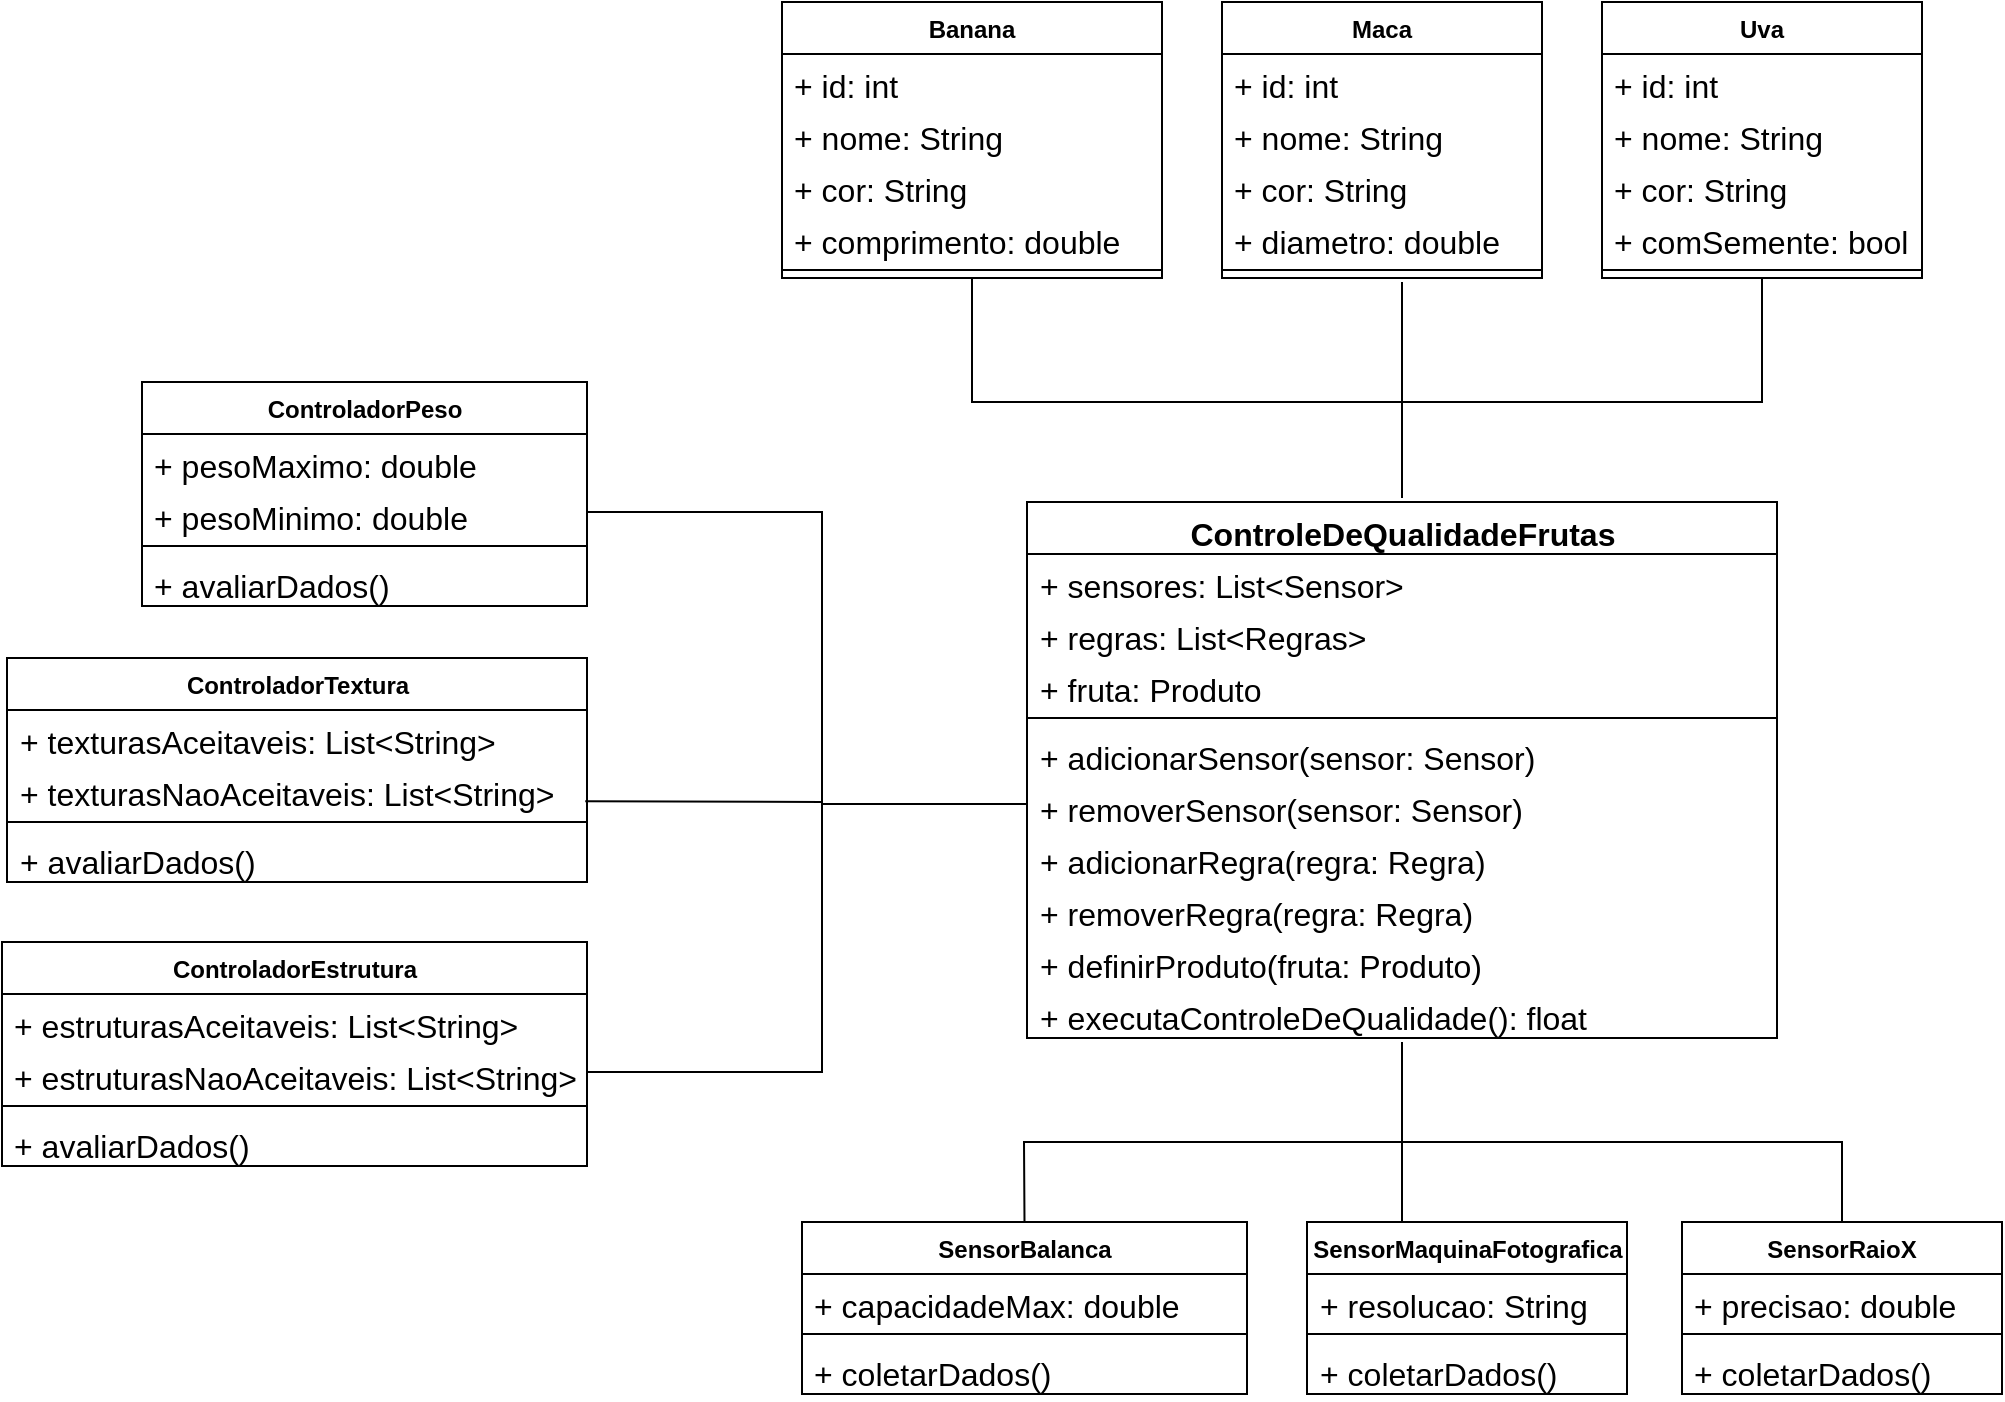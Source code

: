 <mxfile version="22.1.11" type="github">
  <diagram name="Página-1" id="OzA9h-8FNT0asoqhPJbX">
    <mxGraphModel dx="4076" dy="1560" grid="1" gridSize="10" guides="1" tooltips="1" connect="1" arrows="1" fold="1" page="1" pageScale="1" pageWidth="827" pageHeight="1169" math="0" shadow="0">
      <root>
        <mxCell id="0" />
        <mxCell id="1" parent="0" />
        <mxCell id="4miIxBctBiILL3JAYqLI-9" value="SensorBalanca" style="swimlane;fontStyle=1;align=center;verticalAlign=top;childLayout=stackLayout;horizontal=1;startSize=26;horizontalStack=0;resizeParent=1;resizeParentMax=0;resizeLast=0;collapsible=1;marginBottom=0;whiteSpace=wrap;html=1;" vertex="1" parent="1">
          <mxGeometry x="200" y="800" width="222.5" height="86" as="geometry" />
        </mxCell>
        <mxCell id="4miIxBctBiILL3JAYqLI-64" value="+ capacidadeMax: double" style="text;strokeColor=none;fillColor=none;align=left;verticalAlign=top;spacingLeft=4;spacingRight=4;overflow=hidden;rotatable=0;points=[[0,0.5],[1,0.5]];portConstraint=eastwest;whiteSpace=wrap;html=1;fontSize=16;" vertex="1" parent="4miIxBctBiILL3JAYqLI-9">
          <mxGeometry y="26" width="222.5" height="26" as="geometry" />
        </mxCell>
        <mxCell id="4miIxBctBiILL3JAYqLI-11" value="" style="line;strokeWidth=1;fillColor=none;align=left;verticalAlign=middle;spacingTop=-1;spacingLeft=3;spacingRight=3;rotatable=0;labelPosition=right;points=[];portConstraint=eastwest;strokeColor=inherit;" vertex="1" parent="4miIxBctBiILL3JAYqLI-9">
          <mxGeometry y="52" width="222.5" height="8" as="geometry" />
        </mxCell>
        <mxCell id="4miIxBctBiILL3JAYqLI-65" value="+ coletarDados()" style="text;strokeColor=none;fillColor=none;align=left;verticalAlign=top;spacingLeft=4;spacingRight=4;overflow=hidden;rotatable=0;points=[[0,0.5],[1,0.5]];portConstraint=eastwest;whiteSpace=wrap;html=1;fontSize=16;" vertex="1" parent="4miIxBctBiILL3JAYqLI-9">
          <mxGeometry y="60" width="222.5" height="26" as="geometry" />
        </mxCell>
        <mxCell id="4miIxBctBiILL3JAYqLI-13" value="SensorMaquinaFotografica" style="swimlane;fontStyle=1;align=center;verticalAlign=top;childLayout=stackLayout;horizontal=1;startSize=26;horizontalStack=0;resizeParent=1;resizeParentMax=0;resizeLast=0;collapsible=1;marginBottom=0;whiteSpace=wrap;html=1;" vertex="1" parent="1">
          <mxGeometry x="452.5" y="800" width="160" height="86" as="geometry" />
        </mxCell>
        <mxCell id="4miIxBctBiILL3JAYqLI-68" value="+ resolucao: String" style="text;strokeColor=none;fillColor=none;align=left;verticalAlign=top;spacingLeft=4;spacingRight=4;overflow=hidden;rotatable=0;points=[[0,0.5],[1,0.5]];portConstraint=eastwest;whiteSpace=wrap;html=1;fontSize=16;" vertex="1" parent="4miIxBctBiILL3JAYqLI-13">
          <mxGeometry y="26" width="160" height="26" as="geometry" />
        </mxCell>
        <mxCell id="4miIxBctBiILL3JAYqLI-15" value="" style="line;strokeWidth=1;fillColor=none;align=left;verticalAlign=middle;spacingTop=-1;spacingLeft=3;spacingRight=3;rotatable=0;labelPosition=right;points=[];portConstraint=eastwest;strokeColor=inherit;" vertex="1" parent="4miIxBctBiILL3JAYqLI-13">
          <mxGeometry y="52" width="160" height="8" as="geometry" />
        </mxCell>
        <mxCell id="4miIxBctBiILL3JAYqLI-66" value="+ coletarDados()" style="text;strokeColor=none;fillColor=none;align=left;verticalAlign=top;spacingLeft=4;spacingRight=4;overflow=hidden;rotatable=0;points=[[0,0.5],[1,0.5]];portConstraint=eastwest;whiteSpace=wrap;html=1;fontSize=16;" vertex="1" parent="4miIxBctBiILL3JAYqLI-13">
          <mxGeometry y="60" width="160" height="26" as="geometry" />
        </mxCell>
        <mxCell id="4miIxBctBiILL3JAYqLI-17" value="Banana" style="swimlane;fontStyle=1;align=center;verticalAlign=top;childLayout=stackLayout;horizontal=1;startSize=26;horizontalStack=0;resizeParent=1;resizeParentMax=0;resizeLast=0;collapsible=1;marginBottom=0;whiteSpace=wrap;html=1;" vertex="1" parent="1">
          <mxGeometry x="190" y="190" width="190" height="138" as="geometry" />
        </mxCell>
        <mxCell id="4miIxBctBiILL3JAYqLI-48" value="+ id: int" style="text;strokeColor=none;fillColor=none;align=left;verticalAlign=top;spacingLeft=4;spacingRight=4;overflow=hidden;rotatable=0;points=[[0,0.5],[1,0.5]];portConstraint=eastwest;whiteSpace=wrap;html=1;fontSize=16;" vertex="1" parent="4miIxBctBiILL3JAYqLI-17">
          <mxGeometry y="26" width="190" height="26" as="geometry" />
        </mxCell>
        <mxCell id="4miIxBctBiILL3JAYqLI-49" value="+ nome: String" style="text;strokeColor=none;fillColor=none;align=left;verticalAlign=top;spacingLeft=4;spacingRight=4;overflow=hidden;rotatable=0;points=[[0,0.5],[1,0.5]];portConstraint=eastwest;whiteSpace=wrap;html=1;fontSize=16;" vertex="1" parent="4miIxBctBiILL3JAYqLI-17">
          <mxGeometry y="52" width="190" height="26" as="geometry" />
        </mxCell>
        <mxCell id="4miIxBctBiILL3JAYqLI-50" value="+ cor: String" style="text;strokeColor=none;fillColor=none;align=left;verticalAlign=top;spacingLeft=4;spacingRight=4;overflow=hidden;rotatable=0;points=[[0,0.5],[1,0.5]];portConstraint=eastwest;whiteSpace=wrap;html=1;fontSize=16;" vertex="1" parent="4miIxBctBiILL3JAYqLI-17">
          <mxGeometry y="78" width="190" height="26" as="geometry" />
        </mxCell>
        <mxCell id="4miIxBctBiILL3JAYqLI-51" value="+ comprimento: double" style="text;strokeColor=none;fillColor=none;align=left;verticalAlign=top;spacingLeft=4;spacingRight=4;overflow=hidden;rotatable=0;points=[[0,0.5],[1,0.5]];portConstraint=eastwest;whiteSpace=wrap;html=1;fontSize=16;" vertex="1" parent="4miIxBctBiILL3JAYqLI-17">
          <mxGeometry y="104" width="190" height="26" as="geometry" />
        </mxCell>
        <mxCell id="4miIxBctBiILL3JAYqLI-19" value="" style="line;strokeWidth=1;fillColor=none;align=left;verticalAlign=middle;spacingTop=-1;spacingLeft=3;spacingRight=3;rotatable=0;labelPosition=right;points=[];portConstraint=eastwest;strokeColor=inherit;" vertex="1" parent="4miIxBctBiILL3JAYqLI-17">
          <mxGeometry y="130" width="190" height="8" as="geometry" />
        </mxCell>
        <mxCell id="4miIxBctBiILL3JAYqLI-21" value="Maca" style="swimlane;fontStyle=1;align=center;verticalAlign=top;childLayout=stackLayout;horizontal=1;startSize=26;horizontalStack=0;resizeParent=1;resizeParentMax=0;resizeLast=0;collapsible=1;marginBottom=0;whiteSpace=wrap;html=1;" vertex="1" parent="1">
          <mxGeometry x="410" y="190" width="160" height="138" as="geometry" />
        </mxCell>
        <mxCell id="4miIxBctBiILL3JAYqLI-52" value="+ id: int" style="text;strokeColor=none;fillColor=none;align=left;verticalAlign=top;spacingLeft=4;spacingRight=4;overflow=hidden;rotatable=0;points=[[0,0.5],[1,0.5]];portConstraint=eastwest;whiteSpace=wrap;html=1;fontSize=16;" vertex="1" parent="4miIxBctBiILL3JAYqLI-21">
          <mxGeometry y="26" width="160" height="26" as="geometry" />
        </mxCell>
        <mxCell id="4miIxBctBiILL3JAYqLI-53" value="+ nome: String" style="text;strokeColor=none;fillColor=none;align=left;verticalAlign=top;spacingLeft=4;spacingRight=4;overflow=hidden;rotatable=0;points=[[0,0.5],[1,0.5]];portConstraint=eastwest;whiteSpace=wrap;html=1;fontSize=16;" vertex="1" parent="4miIxBctBiILL3JAYqLI-21">
          <mxGeometry y="52" width="160" height="26" as="geometry" />
        </mxCell>
        <mxCell id="4miIxBctBiILL3JAYqLI-54" value="+ cor: String" style="text;strokeColor=none;fillColor=none;align=left;verticalAlign=top;spacingLeft=4;spacingRight=4;overflow=hidden;rotatable=0;points=[[0,0.5],[1,0.5]];portConstraint=eastwest;whiteSpace=wrap;html=1;fontSize=16;" vertex="1" parent="4miIxBctBiILL3JAYqLI-21">
          <mxGeometry y="78" width="160" height="26" as="geometry" />
        </mxCell>
        <mxCell id="4miIxBctBiILL3JAYqLI-60" value="" style="endArrow=none;html=1;rounded=0;" edge="1" parent="4miIxBctBiILL3JAYqLI-21">
          <mxGeometry width="50" height="50" relative="1" as="geometry">
            <mxPoint x="90" y="248" as="sourcePoint" />
            <mxPoint x="90" y="200" as="targetPoint" />
          </mxGeometry>
        </mxCell>
        <mxCell id="4miIxBctBiILL3JAYqLI-55" value="+ diametro: double" style="text;strokeColor=none;fillColor=none;align=left;verticalAlign=top;spacingLeft=4;spacingRight=4;overflow=hidden;rotatable=0;points=[[0,0.5],[1,0.5]];portConstraint=eastwest;whiteSpace=wrap;html=1;fontSize=16;" vertex="1" parent="4miIxBctBiILL3JAYqLI-21">
          <mxGeometry y="104" width="160" height="26" as="geometry" />
        </mxCell>
        <mxCell id="4miIxBctBiILL3JAYqLI-23" value="" style="line;strokeWidth=1;fillColor=none;align=left;verticalAlign=middle;spacingTop=-1;spacingLeft=3;spacingRight=3;rotatable=0;labelPosition=right;points=[];portConstraint=eastwest;strokeColor=inherit;" vertex="1" parent="4miIxBctBiILL3JAYqLI-21">
          <mxGeometry y="130" width="160" height="8" as="geometry" />
        </mxCell>
        <mxCell id="4miIxBctBiILL3JAYqLI-25" value="Uva" style="swimlane;fontStyle=1;align=center;verticalAlign=top;childLayout=stackLayout;horizontal=1;startSize=26;horizontalStack=0;resizeParent=1;resizeParentMax=0;resizeLast=0;collapsible=1;marginBottom=0;whiteSpace=wrap;html=1;" vertex="1" parent="1">
          <mxGeometry x="600" y="190" width="160" height="138" as="geometry" />
        </mxCell>
        <mxCell id="4miIxBctBiILL3JAYqLI-56" value="+ id: int" style="text;strokeColor=none;fillColor=none;align=left;verticalAlign=top;spacingLeft=4;spacingRight=4;overflow=hidden;rotatable=0;points=[[0,0.5],[1,0.5]];portConstraint=eastwest;whiteSpace=wrap;html=1;fontSize=16;" vertex="1" parent="4miIxBctBiILL3JAYqLI-25">
          <mxGeometry y="26" width="160" height="26" as="geometry" />
        </mxCell>
        <mxCell id="4miIxBctBiILL3JAYqLI-57" value="+ nome: String" style="text;strokeColor=none;fillColor=none;align=left;verticalAlign=top;spacingLeft=4;spacingRight=4;overflow=hidden;rotatable=0;points=[[0,0.5],[1,0.5]];portConstraint=eastwest;whiteSpace=wrap;html=1;fontSize=16;" vertex="1" parent="4miIxBctBiILL3JAYqLI-25">
          <mxGeometry y="52" width="160" height="26" as="geometry" />
        </mxCell>
        <mxCell id="4miIxBctBiILL3JAYqLI-59" value="+ cor: String" style="text;strokeColor=none;fillColor=none;align=left;verticalAlign=top;spacingLeft=4;spacingRight=4;overflow=hidden;rotatable=0;points=[[0,0.5],[1,0.5]];portConstraint=eastwest;whiteSpace=wrap;html=1;fontSize=16;" vertex="1" parent="4miIxBctBiILL3JAYqLI-25">
          <mxGeometry y="78" width="160" height="26" as="geometry" />
        </mxCell>
        <mxCell id="4miIxBctBiILL3JAYqLI-58" value="+ comSemente: bool" style="text;strokeColor=none;fillColor=none;align=left;verticalAlign=top;spacingLeft=4;spacingRight=4;overflow=hidden;rotatable=0;points=[[0,0.5],[1,0.5]];portConstraint=eastwest;whiteSpace=wrap;html=1;fontSize=16;" vertex="1" parent="4miIxBctBiILL3JAYqLI-25">
          <mxGeometry y="104" width="160" height="26" as="geometry" />
        </mxCell>
        <mxCell id="4miIxBctBiILL3JAYqLI-27" value="" style="line;strokeWidth=1;fillColor=none;align=left;verticalAlign=middle;spacingTop=-1;spacingLeft=3;spacingRight=3;rotatable=0;labelPosition=right;points=[];portConstraint=eastwest;strokeColor=inherit;" vertex="1" parent="4miIxBctBiILL3JAYqLI-25">
          <mxGeometry y="130" width="160" height="8" as="geometry" />
        </mxCell>
        <mxCell id="4miIxBctBiILL3JAYqLI-34" value="ControleDeQualidadeFrutas" style="swimlane;fontStyle=1;align=center;verticalAlign=top;childLayout=stackLayout;horizontal=1;startSize=26;horizontalStack=0;resizeParent=1;resizeParentMax=0;resizeLast=0;collapsible=1;marginBottom=0;whiteSpace=wrap;html=1;fontSize=16;" vertex="1" parent="1">
          <mxGeometry x="312.5" y="440" width="375" height="268" as="geometry" />
        </mxCell>
        <mxCell id="4miIxBctBiILL3JAYqLI-35" value="+ sensores: List&amp;lt;Sensor&amp;gt;" style="text;strokeColor=none;fillColor=none;align=left;verticalAlign=top;spacingLeft=4;spacingRight=4;overflow=hidden;rotatable=0;points=[[0,0.5],[1,0.5]];portConstraint=eastwest;whiteSpace=wrap;html=1;fontSize=16;" vertex="1" parent="4miIxBctBiILL3JAYqLI-34">
          <mxGeometry y="26" width="375" height="26" as="geometry" />
        </mxCell>
        <mxCell id="4miIxBctBiILL3JAYqLI-36" value="+ regras: List&amp;lt;Regras&amp;gt;" style="text;strokeColor=none;fillColor=none;align=left;verticalAlign=top;spacingLeft=4;spacingRight=4;overflow=hidden;rotatable=0;points=[[0,0.5],[1,0.5]];portConstraint=eastwest;whiteSpace=wrap;html=1;fontSize=16;" vertex="1" parent="4miIxBctBiILL3JAYqLI-34">
          <mxGeometry y="52" width="375" height="26" as="geometry" />
        </mxCell>
        <mxCell id="4miIxBctBiILL3JAYqLI-37" value="+ fruta: Produto" style="text;strokeColor=none;fillColor=none;align=left;verticalAlign=top;spacingLeft=4;spacingRight=4;overflow=hidden;rotatable=0;points=[[0,0.5],[1,0.5]];portConstraint=eastwest;whiteSpace=wrap;html=1;fontSize=16;" vertex="1" parent="4miIxBctBiILL3JAYqLI-34">
          <mxGeometry y="78" width="375" height="26" as="geometry" />
        </mxCell>
        <mxCell id="4miIxBctBiILL3JAYqLI-38" value="" style="line;strokeWidth=1;fillColor=none;align=left;verticalAlign=middle;spacingTop=-1;spacingLeft=3;spacingRight=3;rotatable=0;labelPosition=right;points=[];portConstraint=eastwest;strokeColor=inherit;fontSize=16;" vertex="1" parent="4miIxBctBiILL3JAYqLI-34">
          <mxGeometry y="104" width="375" height="8" as="geometry" />
        </mxCell>
        <mxCell id="4miIxBctBiILL3JAYqLI-39" value="+ adicionarSensor(sensor: Sensor)" style="text;strokeColor=none;fillColor=none;align=left;verticalAlign=top;spacingLeft=4;spacingRight=4;overflow=hidden;rotatable=0;points=[[0,0.5],[1,0.5]];portConstraint=eastwest;whiteSpace=wrap;html=1;fontSize=16;" vertex="1" parent="4miIxBctBiILL3JAYqLI-34">
          <mxGeometry y="112" width="375" height="26" as="geometry" />
        </mxCell>
        <mxCell id="4miIxBctBiILL3JAYqLI-40" value="+ removerSensor(sensor: Sensor)" style="text;strokeColor=none;fillColor=none;align=left;verticalAlign=top;spacingLeft=4;spacingRight=4;overflow=hidden;rotatable=0;points=[[0,0.5],[1,0.5]];portConstraint=eastwest;whiteSpace=wrap;html=1;fontSize=16;" vertex="1" parent="4miIxBctBiILL3JAYqLI-34">
          <mxGeometry y="138" width="375" height="26" as="geometry" />
        </mxCell>
        <mxCell id="4miIxBctBiILL3JAYqLI-41" value="+ adicionarRegra(regra: Regra)" style="text;strokeColor=none;fillColor=none;align=left;verticalAlign=top;spacingLeft=4;spacingRight=4;overflow=hidden;rotatable=0;points=[[0,0.5],[1,0.5]];portConstraint=eastwest;whiteSpace=wrap;html=1;fontSize=16;" vertex="1" parent="4miIxBctBiILL3JAYqLI-34">
          <mxGeometry y="164" width="375" height="26" as="geometry" />
        </mxCell>
        <mxCell id="4miIxBctBiILL3JAYqLI-42" value="+ removerRegra(regra: Regra)" style="text;strokeColor=none;fillColor=none;align=left;verticalAlign=top;spacingLeft=4;spacingRight=4;overflow=hidden;rotatable=0;points=[[0,0.5],[1,0.5]];portConstraint=eastwest;whiteSpace=wrap;html=1;fontSize=16;" vertex="1" parent="4miIxBctBiILL3JAYqLI-34">
          <mxGeometry y="190" width="375" height="26" as="geometry" />
        </mxCell>
        <mxCell id="4miIxBctBiILL3JAYqLI-43" value="+ definirProduto(fruta: Produto)" style="text;strokeColor=none;fillColor=none;align=left;verticalAlign=top;spacingLeft=4;spacingRight=4;overflow=hidden;rotatable=0;points=[[0,0.5],[1,0.5]];portConstraint=eastwest;whiteSpace=wrap;html=1;fontSize=16;" vertex="1" parent="4miIxBctBiILL3JAYqLI-34">
          <mxGeometry y="216" width="375" height="26" as="geometry" />
        </mxCell>
        <mxCell id="4miIxBctBiILL3JAYqLI-44" value="+ executaControleDeQualidade(): float" style="text;strokeColor=none;fillColor=none;align=left;verticalAlign=top;spacingLeft=4;spacingRight=4;overflow=hidden;rotatable=0;points=[[0,0.5],[1,0.5]];portConstraint=eastwest;whiteSpace=wrap;html=1;fontSize=16;" vertex="1" parent="4miIxBctBiILL3JAYqLI-34">
          <mxGeometry y="242" width="375" height="26" as="geometry" />
        </mxCell>
        <mxCell id="4miIxBctBiILL3JAYqLI-45" value="SensorRaioX" style="swimlane;fontStyle=1;align=center;verticalAlign=top;childLayout=stackLayout;horizontal=1;startSize=26;horizontalStack=0;resizeParent=1;resizeParentMax=0;resizeLast=0;collapsible=1;marginBottom=0;whiteSpace=wrap;html=1;" vertex="1" parent="1">
          <mxGeometry x="640" y="800" width="160" height="86" as="geometry" />
        </mxCell>
        <mxCell id="4miIxBctBiILL3JAYqLI-69" value="+ precisao: double" style="text;strokeColor=none;fillColor=none;align=left;verticalAlign=top;spacingLeft=4;spacingRight=4;overflow=hidden;rotatable=0;points=[[0,0.5],[1,0.5]];portConstraint=eastwest;whiteSpace=wrap;html=1;fontSize=16;" vertex="1" parent="4miIxBctBiILL3JAYqLI-45">
          <mxGeometry y="26" width="160" height="26" as="geometry" />
        </mxCell>
        <mxCell id="4miIxBctBiILL3JAYqLI-46" value="" style="line;strokeWidth=1;fillColor=none;align=left;verticalAlign=middle;spacingTop=-1;spacingLeft=3;spacingRight=3;rotatable=0;labelPosition=right;points=[];portConstraint=eastwest;strokeColor=inherit;" vertex="1" parent="4miIxBctBiILL3JAYqLI-45">
          <mxGeometry y="52" width="160" height="8" as="geometry" />
        </mxCell>
        <mxCell id="4miIxBctBiILL3JAYqLI-67" value="+ coletarDados()" style="text;strokeColor=none;fillColor=none;align=left;verticalAlign=top;spacingLeft=4;spacingRight=4;overflow=hidden;rotatable=0;points=[[0,0.5],[1,0.5]];portConstraint=eastwest;whiteSpace=wrap;html=1;fontSize=16;" vertex="1" parent="4miIxBctBiILL3JAYqLI-45">
          <mxGeometry y="60" width="160" height="26" as="geometry" />
        </mxCell>
        <mxCell id="4miIxBctBiILL3JAYqLI-61" value="" style="endArrow=none;html=1;rounded=0;entryX=0.5;entryY=1;entryDx=0;entryDy=0;" edge="1" parent="1" target="4miIxBctBiILL3JAYqLI-17">
          <mxGeometry width="50" height="50" relative="1" as="geometry">
            <mxPoint x="500" y="390" as="sourcePoint" />
            <mxPoint x="510" y="390" as="targetPoint" />
            <Array as="points">
              <mxPoint x="285" y="390" />
            </Array>
          </mxGeometry>
        </mxCell>
        <mxCell id="4miIxBctBiILL3JAYqLI-62" value="" style="endArrow=none;html=1;rounded=0;entryX=0.5;entryY=1;entryDx=0;entryDy=0;" edge="1" parent="1" target="4miIxBctBiILL3JAYqLI-25">
          <mxGeometry width="50" height="50" relative="1" as="geometry">
            <mxPoint x="500" y="390" as="sourcePoint" />
            <mxPoint x="550" y="580" as="targetPoint" />
            <Array as="points">
              <mxPoint x="680" y="390" />
            </Array>
          </mxGeometry>
        </mxCell>
        <mxCell id="4miIxBctBiILL3JAYqLI-63" value="" style="endArrow=none;html=1;rounded=0;" edge="1" parent="1">
          <mxGeometry width="50" height="50" relative="1" as="geometry">
            <mxPoint x="500" y="400" as="sourcePoint" />
            <mxPoint x="500" y="330" as="targetPoint" />
          </mxGeometry>
        </mxCell>
        <mxCell id="4miIxBctBiILL3JAYqLI-72" value="ControladorPeso" style="swimlane;fontStyle=1;align=center;verticalAlign=top;childLayout=stackLayout;horizontal=1;startSize=26;horizontalStack=0;resizeParent=1;resizeParentMax=0;resizeLast=0;collapsible=1;marginBottom=0;whiteSpace=wrap;html=1;" vertex="1" parent="1">
          <mxGeometry x="-130" y="380" width="222.5" height="112" as="geometry" />
        </mxCell>
        <mxCell id="4miIxBctBiILL3JAYqLI-73" value="+ pesoMaximo: double" style="text;strokeColor=none;fillColor=none;align=left;verticalAlign=top;spacingLeft=4;spacingRight=4;overflow=hidden;rotatable=0;points=[[0,0.5],[1,0.5]];portConstraint=eastwest;whiteSpace=wrap;html=1;fontSize=16;" vertex="1" parent="4miIxBctBiILL3JAYqLI-72">
          <mxGeometry y="26" width="222.5" height="26" as="geometry" />
        </mxCell>
        <mxCell id="4miIxBctBiILL3JAYqLI-87" value="+ pesoMinimo: double" style="text;strokeColor=none;fillColor=none;align=left;verticalAlign=top;spacingLeft=4;spacingRight=4;overflow=hidden;rotatable=0;points=[[0,0.5],[1,0.5]];portConstraint=eastwest;whiteSpace=wrap;html=1;fontSize=16;" vertex="1" parent="4miIxBctBiILL3JAYqLI-72">
          <mxGeometry y="52" width="222.5" height="26" as="geometry" />
        </mxCell>
        <mxCell id="4miIxBctBiILL3JAYqLI-74" value="" style="line;strokeWidth=1;fillColor=none;align=left;verticalAlign=middle;spacingTop=-1;spacingLeft=3;spacingRight=3;rotatable=0;labelPosition=right;points=[];portConstraint=eastwest;strokeColor=inherit;" vertex="1" parent="4miIxBctBiILL3JAYqLI-72">
          <mxGeometry y="78" width="222.5" height="8" as="geometry" />
        </mxCell>
        <mxCell id="4miIxBctBiILL3JAYqLI-75" value="+ avaliarDados()" style="text;strokeColor=none;fillColor=none;align=left;verticalAlign=top;spacingLeft=4;spacingRight=4;overflow=hidden;rotatable=0;points=[[0,0.5],[1,0.5]];portConstraint=eastwest;whiteSpace=wrap;html=1;fontSize=16;" vertex="1" parent="4miIxBctBiILL3JAYqLI-72">
          <mxGeometry y="86" width="222.5" height="26" as="geometry" />
        </mxCell>
        <mxCell id="4miIxBctBiILL3JAYqLI-76" value="" style="endArrow=none;html=1;rounded=0;exitX=0.5;exitY=0;exitDx=0;exitDy=0;" edge="1" parent="1" source="4miIxBctBiILL3JAYqLI-9">
          <mxGeometry width="50" height="50" relative="1" as="geometry">
            <mxPoint x="450" y="770" as="sourcePoint" />
            <mxPoint x="500" y="710" as="targetPoint" />
            <Array as="points">
              <mxPoint x="311" y="760" />
              <mxPoint x="500" y="760" />
            </Array>
          </mxGeometry>
        </mxCell>
        <mxCell id="4miIxBctBiILL3JAYqLI-77" value="" style="endArrow=none;html=1;rounded=0;entryX=0.5;entryY=0;entryDx=0;entryDy=0;" edge="1" parent="1" target="4miIxBctBiILL3JAYqLI-45">
          <mxGeometry width="50" height="50" relative="1" as="geometry">
            <mxPoint x="500" y="760" as="sourcePoint" />
            <mxPoint x="580" y="730" as="targetPoint" />
            <Array as="points">
              <mxPoint x="720" y="760" />
            </Array>
          </mxGeometry>
        </mxCell>
        <mxCell id="4miIxBctBiILL3JAYqLI-78" value="" style="endArrow=none;html=1;rounded=0;" edge="1" parent="1">
          <mxGeometry width="50" height="50" relative="1" as="geometry">
            <mxPoint x="499.995" y="800" as="sourcePoint" />
            <mxPoint x="500" y="760" as="targetPoint" />
          </mxGeometry>
        </mxCell>
        <mxCell id="4miIxBctBiILL3JAYqLI-79" value="ControladorTextura" style="swimlane;fontStyle=1;align=center;verticalAlign=top;childLayout=stackLayout;horizontal=1;startSize=26;horizontalStack=0;resizeParent=1;resizeParentMax=0;resizeLast=0;collapsible=1;marginBottom=0;whiteSpace=wrap;html=1;" vertex="1" parent="1">
          <mxGeometry x="-197.5" y="518" width="290" height="112" as="geometry" />
        </mxCell>
        <mxCell id="4miIxBctBiILL3JAYqLI-80" value="+ texturasAceitaveis: List&amp;lt;String&amp;gt;" style="text;strokeColor=none;fillColor=none;align=left;verticalAlign=top;spacingLeft=4;spacingRight=4;overflow=hidden;rotatable=0;points=[[0,0.5],[1,0.5]];portConstraint=eastwest;whiteSpace=wrap;html=1;fontSize=16;" vertex="1" parent="4miIxBctBiILL3JAYqLI-79">
          <mxGeometry y="26" width="290" height="26" as="geometry" />
        </mxCell>
        <mxCell id="4miIxBctBiILL3JAYqLI-90" value="+ texturasNaoAceitaveis: List&amp;lt;String&amp;gt;" style="text;strokeColor=none;fillColor=none;align=left;verticalAlign=top;spacingLeft=4;spacingRight=4;overflow=hidden;rotatable=0;points=[[0,0.5],[1,0.5]];portConstraint=eastwest;whiteSpace=wrap;html=1;fontSize=16;" vertex="1" parent="4miIxBctBiILL3JAYqLI-79">
          <mxGeometry y="52" width="290" height="26" as="geometry" />
        </mxCell>
        <mxCell id="4miIxBctBiILL3JAYqLI-81" value="" style="line;strokeWidth=1;fillColor=none;align=left;verticalAlign=middle;spacingTop=-1;spacingLeft=3;spacingRight=3;rotatable=0;labelPosition=right;points=[];portConstraint=eastwest;strokeColor=inherit;" vertex="1" parent="4miIxBctBiILL3JAYqLI-79">
          <mxGeometry y="78" width="290" height="8" as="geometry" />
        </mxCell>
        <mxCell id="4miIxBctBiILL3JAYqLI-88" value="+ avaliarDados()" style="text;strokeColor=none;fillColor=none;align=left;verticalAlign=top;spacingLeft=4;spacingRight=4;overflow=hidden;rotatable=0;points=[[0,0.5],[1,0.5]];portConstraint=eastwest;whiteSpace=wrap;html=1;fontSize=16;" vertex="1" parent="4miIxBctBiILL3JAYqLI-79">
          <mxGeometry y="86" width="290" height="26" as="geometry" />
        </mxCell>
        <mxCell id="4miIxBctBiILL3JAYqLI-83" value="ControladorEstrutura" style="swimlane;fontStyle=1;align=center;verticalAlign=top;childLayout=stackLayout;horizontal=1;startSize=26;horizontalStack=0;resizeParent=1;resizeParentMax=0;resizeLast=0;collapsible=1;marginBottom=0;whiteSpace=wrap;html=1;" vertex="1" parent="1">
          <mxGeometry x="-200" y="660" width="292.5" height="112" as="geometry" />
        </mxCell>
        <mxCell id="4miIxBctBiILL3JAYqLI-91" value="+ estruturasAceitaveis: List&amp;lt;String&amp;gt;" style="text;strokeColor=none;fillColor=none;align=left;verticalAlign=top;spacingLeft=4;spacingRight=4;overflow=hidden;rotatable=0;points=[[0,0.5],[1,0.5]];portConstraint=eastwest;whiteSpace=wrap;html=1;fontSize=16;" vertex="1" parent="4miIxBctBiILL3JAYqLI-83">
          <mxGeometry y="26" width="292.5" height="26" as="geometry" />
        </mxCell>
        <mxCell id="4miIxBctBiILL3JAYqLI-92" value="+ estruturasNaoAceitaveis: List&amp;lt;String&amp;gt;" style="text;strokeColor=none;fillColor=none;align=left;verticalAlign=top;spacingLeft=4;spacingRight=4;overflow=hidden;rotatable=0;points=[[0,0.5],[1,0.5]];portConstraint=eastwest;whiteSpace=wrap;html=1;fontSize=16;" vertex="1" parent="4miIxBctBiILL3JAYqLI-83">
          <mxGeometry y="52" width="292.5" height="26" as="geometry" />
        </mxCell>
        <mxCell id="4miIxBctBiILL3JAYqLI-85" value="" style="line;strokeWidth=1;fillColor=none;align=left;verticalAlign=middle;spacingTop=-1;spacingLeft=3;spacingRight=3;rotatable=0;labelPosition=right;points=[];portConstraint=eastwest;strokeColor=inherit;" vertex="1" parent="4miIxBctBiILL3JAYqLI-83">
          <mxGeometry y="78" width="292.5" height="8" as="geometry" />
        </mxCell>
        <mxCell id="4miIxBctBiILL3JAYqLI-89" value="+ avaliarDados()" style="text;strokeColor=none;fillColor=none;align=left;verticalAlign=top;spacingLeft=4;spacingRight=4;overflow=hidden;rotatable=0;points=[[0,0.5],[1,0.5]];portConstraint=eastwest;whiteSpace=wrap;html=1;fontSize=16;" vertex="1" parent="4miIxBctBiILL3JAYqLI-83">
          <mxGeometry y="86" width="292.5" height="26" as="geometry" />
        </mxCell>
        <mxCell id="4miIxBctBiILL3JAYqLI-93" value="" style="endArrow=none;html=1;rounded=0;entryX=1;entryY=0.5;entryDx=0;entryDy=0;exitX=0;exitY=0.5;exitDx=0;exitDy=0;" edge="1" parent="1" source="4miIxBctBiILL3JAYqLI-40" target="4miIxBctBiILL3JAYqLI-87">
          <mxGeometry width="50" height="50" relative="1" as="geometry">
            <mxPoint x="230" y="590" as="sourcePoint" />
            <mxPoint x="280" y="540" as="targetPoint" />
            <Array as="points">
              <mxPoint x="210" y="591" />
              <mxPoint x="210" y="445" />
            </Array>
          </mxGeometry>
        </mxCell>
        <mxCell id="4miIxBctBiILL3JAYqLI-95" value="" style="endArrow=none;html=1;rounded=0;exitX=1;exitY=0.5;exitDx=0;exitDy=0;" edge="1" parent="1" source="4miIxBctBiILL3JAYqLI-92">
          <mxGeometry width="50" height="50" relative="1" as="geometry">
            <mxPoint x="230" y="590" as="sourcePoint" />
            <mxPoint x="210" y="590" as="targetPoint" />
            <Array as="points">
              <mxPoint x="210" y="725" />
            </Array>
          </mxGeometry>
        </mxCell>
        <mxCell id="4miIxBctBiILL3JAYqLI-97" value="" style="endArrow=none;html=1;rounded=0;exitX=0.997;exitY=0.757;exitDx=0;exitDy=0;exitPerimeter=0;" edge="1" parent="1" source="4miIxBctBiILL3JAYqLI-90">
          <mxGeometry width="50" height="50" relative="1" as="geometry">
            <mxPoint x="150" y="650" as="sourcePoint" />
            <mxPoint x="210" y="590" as="targetPoint" />
          </mxGeometry>
        </mxCell>
      </root>
    </mxGraphModel>
  </diagram>
</mxfile>
